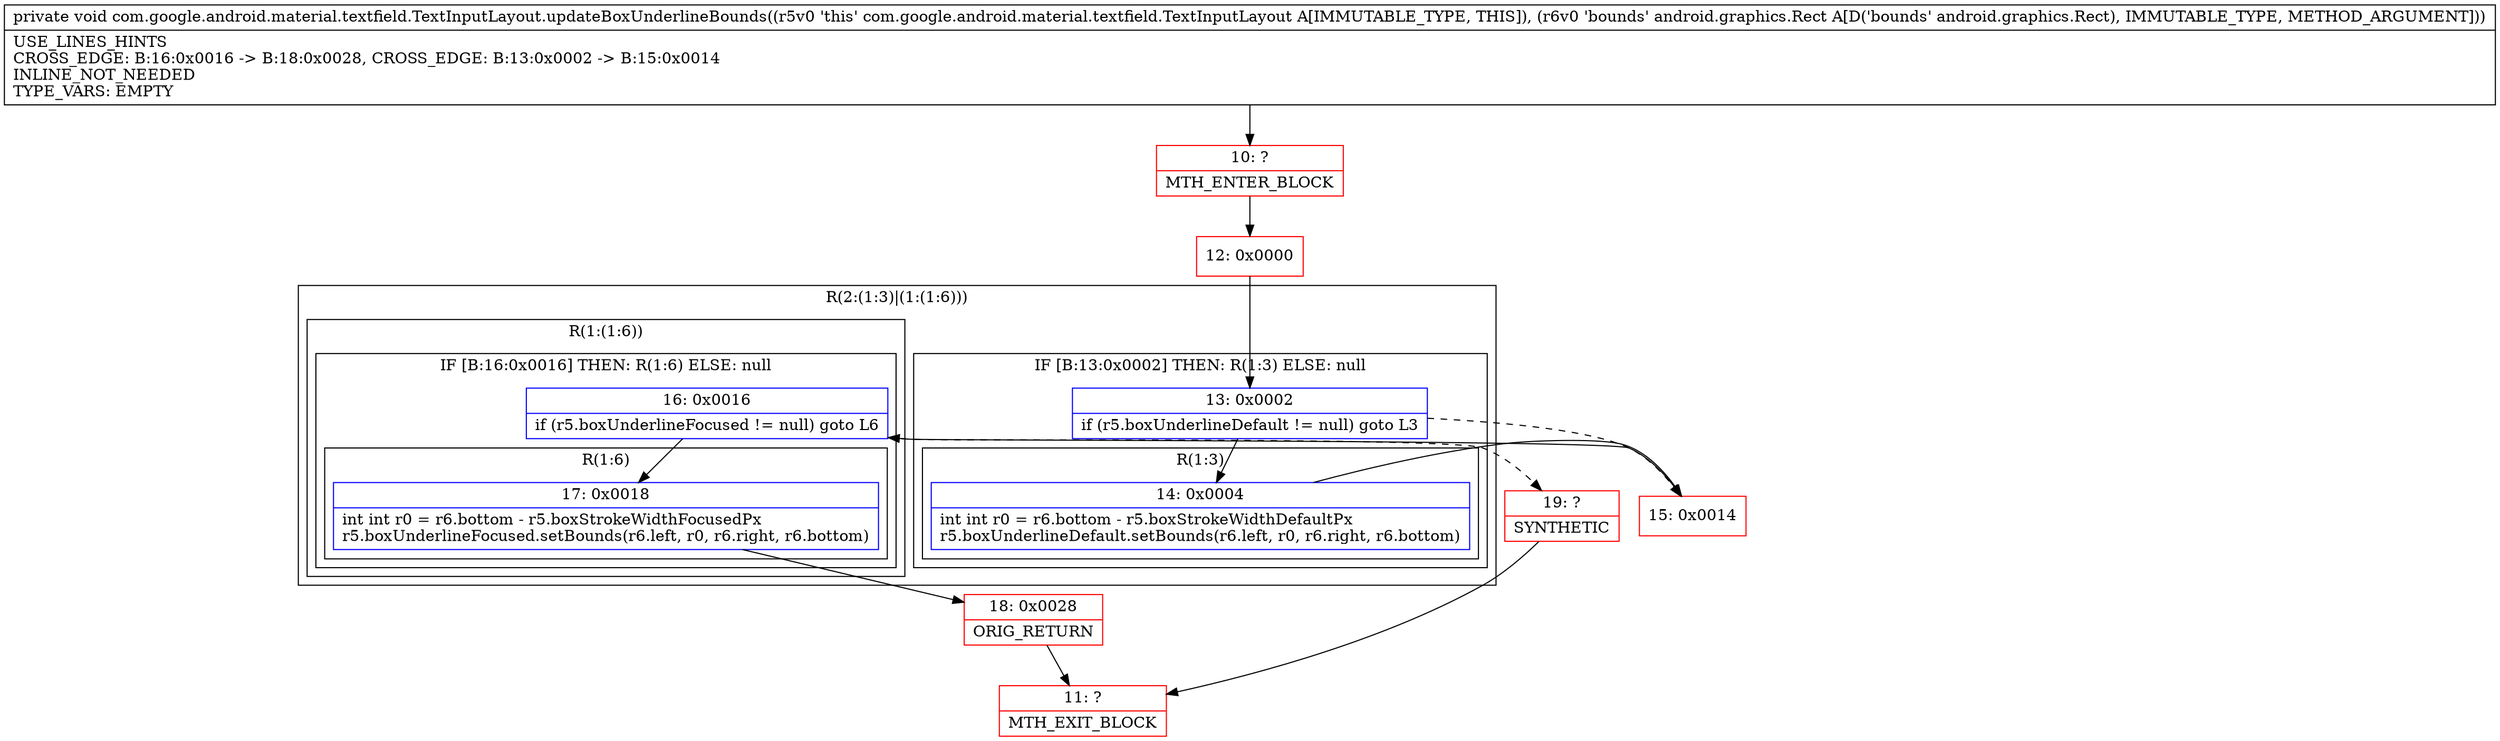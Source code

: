 digraph "CFG forcom.google.android.material.textfield.TextInputLayout.updateBoxUnderlineBounds(Landroid\/graphics\/Rect;)V" {
subgraph cluster_Region_1202852912 {
label = "R(2:(1:3)|(1:(1:6)))";
node [shape=record,color=blue];
subgraph cluster_IfRegion_1516300822 {
label = "IF [B:13:0x0002] THEN: R(1:3) ELSE: null";
node [shape=record,color=blue];
Node_13 [shape=record,label="{13\:\ 0x0002|if (r5.boxUnderlineDefault != null) goto L3\l}"];
subgraph cluster_Region_1688689574 {
label = "R(1:3)";
node [shape=record,color=blue];
Node_14 [shape=record,label="{14\:\ 0x0004|int int r0 = r6.bottom \- r5.boxStrokeWidthDefaultPx\lr5.boxUnderlineDefault.setBounds(r6.left, r0, r6.right, r6.bottom)\l}"];
}
}
subgraph cluster_Region_1987611467 {
label = "R(1:(1:6))";
node [shape=record,color=blue];
subgraph cluster_IfRegion_1087675742 {
label = "IF [B:16:0x0016] THEN: R(1:6) ELSE: null";
node [shape=record,color=blue];
Node_16 [shape=record,label="{16\:\ 0x0016|if (r5.boxUnderlineFocused != null) goto L6\l}"];
subgraph cluster_Region_859515710 {
label = "R(1:6)";
node [shape=record,color=blue];
Node_17 [shape=record,label="{17\:\ 0x0018|int int r0 = r6.bottom \- r5.boxStrokeWidthFocusedPx\lr5.boxUnderlineFocused.setBounds(r6.left, r0, r6.right, r6.bottom)\l}"];
}
}
}
}
Node_10 [shape=record,color=red,label="{10\:\ ?|MTH_ENTER_BLOCK\l}"];
Node_12 [shape=record,color=red,label="{12\:\ 0x0000}"];
Node_15 [shape=record,color=red,label="{15\:\ 0x0014}"];
Node_18 [shape=record,color=red,label="{18\:\ 0x0028|ORIG_RETURN\l}"];
Node_11 [shape=record,color=red,label="{11\:\ ?|MTH_EXIT_BLOCK\l}"];
Node_19 [shape=record,color=red,label="{19\:\ ?|SYNTHETIC\l}"];
MethodNode[shape=record,label="{private void com.google.android.material.textfield.TextInputLayout.updateBoxUnderlineBounds((r5v0 'this' com.google.android.material.textfield.TextInputLayout A[IMMUTABLE_TYPE, THIS]), (r6v0 'bounds' android.graphics.Rect A[D('bounds' android.graphics.Rect), IMMUTABLE_TYPE, METHOD_ARGUMENT]))  | USE_LINES_HINTS\lCROSS_EDGE: B:16:0x0016 \-\> B:18:0x0028, CROSS_EDGE: B:13:0x0002 \-\> B:15:0x0014\lINLINE_NOT_NEEDED\lTYPE_VARS: EMPTY\l}"];
MethodNode -> Node_10;Node_13 -> Node_14;
Node_13 -> Node_15[style=dashed];
Node_14 -> Node_15;
Node_16 -> Node_17;
Node_16 -> Node_19[style=dashed];
Node_17 -> Node_18;
Node_10 -> Node_12;
Node_12 -> Node_13;
Node_15 -> Node_16;
Node_18 -> Node_11;
Node_19 -> Node_11;
}

